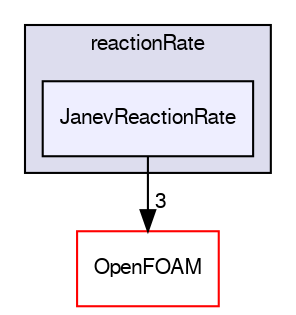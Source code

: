 digraph "src/thermophysicalModels/specie/reaction/reactionRate/JanevReactionRate" {
  bgcolor=transparent;
  compound=true
  node [ fontsize="10", fontname="FreeSans"];
  edge [ labelfontsize="10", labelfontname="FreeSans"];
  subgraph clusterdir_0b3172b66393f2c7ce0778392f9f1c0a {
    graph [ bgcolor="#ddddee", pencolor="black", label="reactionRate" fontname="FreeSans", fontsize="10", URL="dir_0b3172b66393f2c7ce0778392f9f1c0a.html"]
  dir_2b64d38a9bf35bf41d510a46bb89f676 [shape=box, label="JanevReactionRate", style="filled", fillcolor="#eeeeff", pencolor="black", URL="dir_2b64d38a9bf35bf41d510a46bb89f676.html"];
  }
  dir_c5473ff19b20e6ec4dfe5c310b3778a8 [shape=box label="OpenFOAM" color="red" URL="dir_c5473ff19b20e6ec4dfe5c310b3778a8.html"];
  dir_2b64d38a9bf35bf41d510a46bb89f676->dir_c5473ff19b20e6ec4dfe5c310b3778a8 [headlabel="3", labeldistance=1.5 headhref="dir_002730_001732.html"];
}
